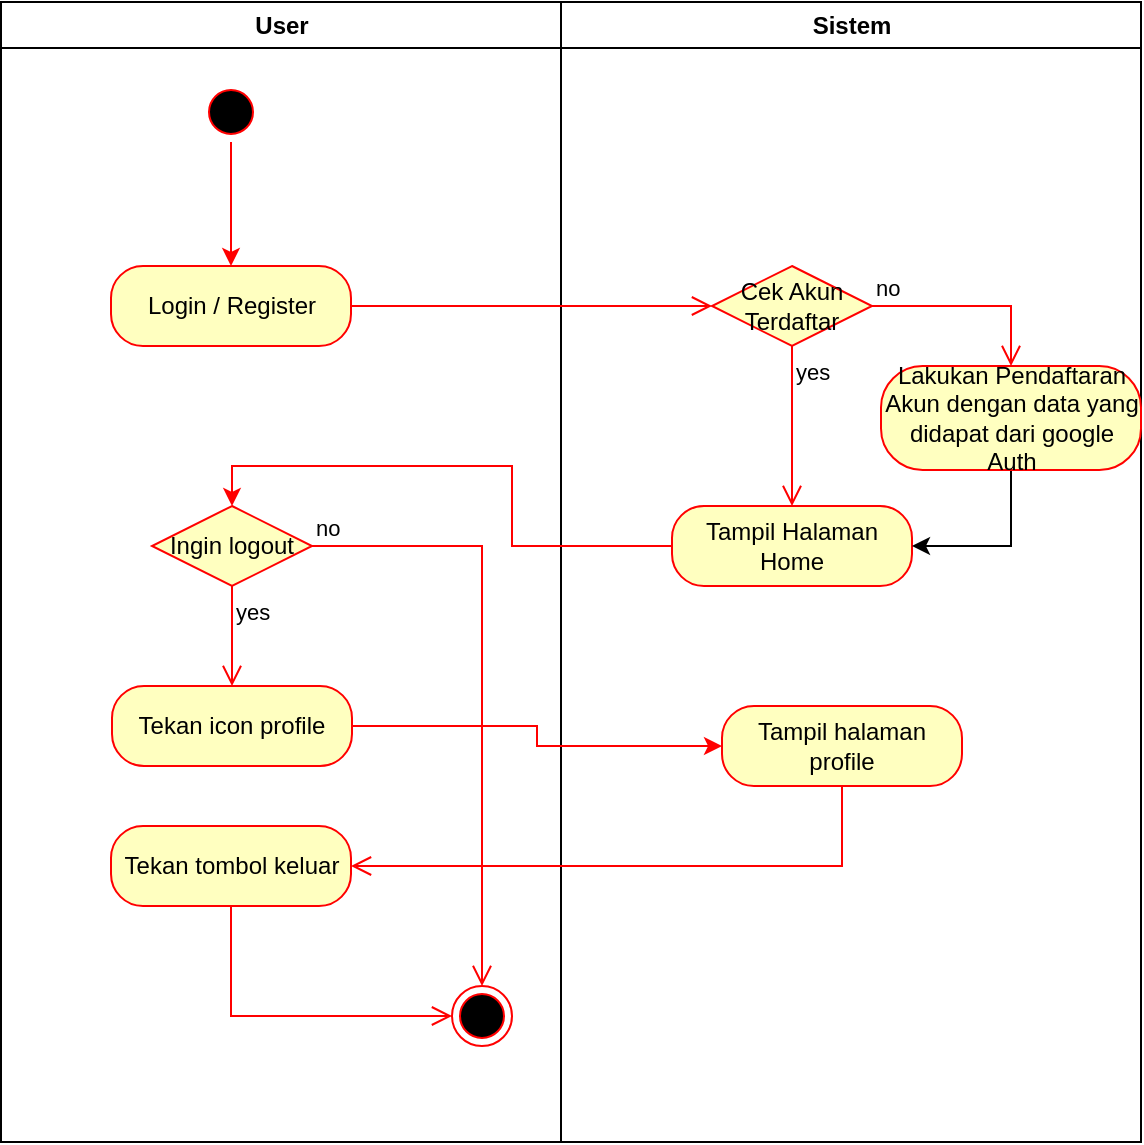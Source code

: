 <mxfile version="21.0.10" type="github"><diagram name="Page-1" id="e7e014a7-5840-1c2e-5031-d8a46d1fe8dd"><mxGraphModel dx="1194" dy="695" grid="1" gridSize="10" guides="1" tooltips="1" connect="1" arrows="1" fold="1" page="1" pageScale="1" pageWidth="1169" pageHeight="826" background="none" math="0" shadow="0"><root><mxCell id="0"/><mxCell id="1" parent="0"/><mxCell id="2" value="User" style="swimlane;whiteSpace=wrap" parent="1" vertex="1"><mxGeometry x="164.5" y="128" width="280" height="570" as="geometry"/></mxCell><mxCell id="MbIi2jLNJX29HKI8zpPr-47" style="edgeStyle=orthogonalEdgeStyle;rounded=0;orthogonalLoop=1;jettySize=auto;html=1;fillColor=#e51400;strokeColor=#FF0000;" parent="2" source="5" target="MbIi2jLNJX29HKI8zpPr-45" edge="1"><mxGeometry relative="1" as="geometry"/></mxCell><mxCell id="5" value="" style="ellipse;shape=startState;fillColor=#000000;strokeColor=#ff0000;" parent="2" vertex="1"><mxGeometry x="100" y="40" width="30" height="30" as="geometry"/></mxCell><mxCell id="MbIi2jLNJX29HKI8zpPr-45" value="Login / Register" style="rounded=1;whiteSpace=wrap;html=1;arcSize=40;fontColor=#000000;fillColor=#ffffc0;strokeColor=#ff0000;" parent="2" vertex="1"><mxGeometry x="55" y="132" width="120" height="40" as="geometry"/></mxCell><mxCell id="GCuOK0tmfqvENnJVy2Cx-5" value="Ingin logout" style="rhombus;whiteSpace=wrap;html=1;fontColor=#000000;fillColor=#ffffc0;strokeColor=#ff0000;" parent="2" vertex="1"><mxGeometry x="75.5" y="252" width="80" height="40" as="geometry"/></mxCell><mxCell id="GCuOK0tmfqvENnJVy2Cx-6" value="no" style="edgeStyle=orthogonalEdgeStyle;html=1;align=left;verticalAlign=bottom;endArrow=open;endSize=8;strokeColor=#ff0000;rounded=0;entryX=0.5;entryY=0;entryDx=0;entryDy=0;" parent="2" source="GCuOK0tmfqvENnJVy2Cx-5" target="MbIi2jLNJX29HKI8zpPr-55" edge="1"><mxGeometry x="-1" relative="1" as="geometry"><mxPoint x="255.5" y="272" as="targetPoint"/></mxGeometry></mxCell><mxCell id="GCuOK0tmfqvENnJVy2Cx-7" value="yes" style="edgeStyle=orthogonalEdgeStyle;html=1;align=left;verticalAlign=top;endArrow=open;endSize=8;strokeColor=#ff0000;rounded=0;entryX=0.5;entryY=0;entryDx=0;entryDy=0;" parent="2" source="GCuOK0tmfqvENnJVy2Cx-5" target="GCuOK0tmfqvENnJVy2Cx-9" edge="1"><mxGeometry x="-1" relative="1" as="geometry"><mxPoint x="115.5" y="352" as="targetPoint"/></mxGeometry></mxCell><mxCell id="MbIi2jLNJX29HKI8zpPr-55" value="" style="ellipse;html=1;shape=endState;fillColor=#000000;strokeColor=#ff0000;" parent="2" vertex="1"><mxGeometry x="225.5" y="492" width="30" height="30" as="geometry"/></mxCell><mxCell id="GCuOK0tmfqvENnJVy2Cx-9" value="Tekan icon profile" style="rounded=1;whiteSpace=wrap;html=1;arcSize=40;fontColor=#000000;fillColor=#ffffc0;strokeColor=#ff0000;" parent="2" vertex="1"><mxGeometry x="55.5" y="342" width="120" height="40" as="geometry"/></mxCell><mxCell id="GCuOK0tmfqvENnJVy2Cx-17" value="Tekan tombol keluar" style="rounded=1;whiteSpace=wrap;html=1;arcSize=40;fontColor=#000000;fillColor=#ffffc0;strokeColor=#ff0000;" parent="2" vertex="1"><mxGeometry x="55" y="412" width="120" height="40" as="geometry"/></mxCell><mxCell id="GCuOK0tmfqvENnJVy2Cx-18" value="" style="edgeStyle=orthogonalEdgeStyle;html=1;verticalAlign=bottom;endArrow=open;endSize=8;strokeColor=#ff0000;rounded=0;entryX=0;entryY=0.5;entryDx=0;entryDy=0;exitX=0.5;exitY=1;exitDx=0;exitDy=0;" parent="2" source="GCuOK0tmfqvENnJVy2Cx-17" target="MbIi2jLNJX29HKI8zpPr-55" edge="1"><mxGeometry relative="1" as="geometry"><mxPoint x="115" y="512" as="targetPoint"/></mxGeometry></mxCell><mxCell id="3" value="Sistem" style="swimlane;whiteSpace=wrap" parent="1" vertex="1"><mxGeometry x="444.5" y="128" width="290" height="570" as="geometry"/></mxCell><mxCell id="MbIi2jLNJX29HKI8zpPr-51" value="Cek Akun Terdaftar" style="rhombus;whiteSpace=wrap;html=1;fontColor=#000000;fillColor=#ffffc0;strokeColor=#ff0000;" parent="3" vertex="1"><mxGeometry x="75.5" y="132" width="80" height="40" as="geometry"/></mxCell><mxCell id="MbIi2jLNJX29HKI8zpPr-54" value="Tampil Halaman Home" style="rounded=1;whiteSpace=wrap;html=1;arcSize=40;fontColor=#000000;fillColor=#ffffc0;strokeColor=#ff0000;" parent="3" vertex="1"><mxGeometry x="55.5" y="252" width="120" height="40" as="geometry"/></mxCell><mxCell id="MbIi2jLNJX29HKI8zpPr-53" value="yes" style="edgeStyle=orthogonalEdgeStyle;html=1;align=left;verticalAlign=top;endArrow=open;endSize=8;strokeColor=#ff0000;rounded=0;" parent="3" source="MbIi2jLNJX29HKI8zpPr-51" target="MbIi2jLNJX29HKI8zpPr-54" edge="1"><mxGeometry x="-1" relative="1" as="geometry"><mxPoint x="115.5" y="232" as="targetPoint"/></mxGeometry></mxCell><mxCell id="MbIi2jLNJX29HKI8zpPr-58" style="edgeStyle=orthogonalEdgeStyle;rounded=0;orthogonalLoop=1;jettySize=auto;html=1;entryX=1;entryY=0.5;entryDx=0;entryDy=0;" parent="3" source="MbIi2jLNJX29HKI8zpPr-57" target="MbIi2jLNJX29HKI8zpPr-54" edge="1"><mxGeometry relative="1" as="geometry"/></mxCell><mxCell id="MbIi2jLNJX29HKI8zpPr-57" value="Lakukan Pendaftaran Akun dengan data yang didapat dari google Auth" style="rounded=1;whiteSpace=wrap;html=1;arcSize=40;fontColor=#000000;fillColor=#ffffc0;strokeColor=#ff0000;" parent="3" vertex="1"><mxGeometry x="160" y="182" width="130" height="52" as="geometry"/></mxCell><mxCell id="MbIi2jLNJX29HKI8zpPr-52" value="no" style="edgeStyle=orthogonalEdgeStyle;html=1;align=left;verticalAlign=bottom;endArrow=open;endSize=8;strokeColor=#ff0000;rounded=0;" parent="3" source="MbIi2jLNJX29HKI8zpPr-51" target="MbIi2jLNJX29HKI8zpPr-57" edge="1"><mxGeometry x="-1" relative="1" as="geometry"><mxPoint x="275.5" y="152" as="targetPoint"/></mxGeometry></mxCell><mxCell id="GCuOK0tmfqvENnJVy2Cx-14" value="Tampil halaman profile" style="rounded=1;whiteSpace=wrap;html=1;arcSize=40;fontColor=#000000;fillColor=#ffffc0;strokeColor=#ff0000;" parent="3" vertex="1"><mxGeometry x="80.5" y="352" width="120" height="40" as="geometry"/></mxCell><mxCell id="MbIi2jLNJX29HKI8zpPr-46" value="" style="edgeStyle=orthogonalEdgeStyle;html=1;verticalAlign=bottom;endArrow=open;endSize=8;strokeColor=#ff0000;rounded=0;exitX=1;exitY=0.5;exitDx=0;exitDy=0;entryX=0;entryY=0.5;entryDx=0;entryDy=0;" parent="1" source="MbIi2jLNJX29HKI8zpPr-45" target="MbIi2jLNJX29HKI8zpPr-51" edge="1"><mxGeometry relative="1" as="geometry"><mxPoint x="279.5" y="360" as="targetPoint"/></mxGeometry></mxCell><mxCell id="GCuOK0tmfqvENnJVy2Cx-8" style="edgeStyle=orthogonalEdgeStyle;rounded=0;orthogonalLoop=1;jettySize=auto;html=1;entryX=0.5;entryY=0;entryDx=0;entryDy=0;strokeColor=#FF0000;" parent="1" source="MbIi2jLNJX29HKI8zpPr-54" target="GCuOK0tmfqvENnJVy2Cx-5" edge="1"><mxGeometry relative="1" as="geometry"><Array as="points"><mxPoint x="420" y="400"/><mxPoint x="420" y="360"/><mxPoint x="280" y="360"/></Array></mxGeometry></mxCell><mxCell id="GCuOK0tmfqvENnJVy2Cx-16" style="edgeStyle=orthogonalEdgeStyle;rounded=0;orthogonalLoop=1;jettySize=auto;html=1;entryX=0;entryY=0.5;entryDx=0;entryDy=0;strokeColor=#FF0000;" parent="1" source="GCuOK0tmfqvENnJVy2Cx-9" target="GCuOK0tmfqvENnJVy2Cx-14" edge="1"><mxGeometry relative="1" as="geometry"/></mxCell><mxCell id="GCuOK0tmfqvENnJVy2Cx-15" value="" style="edgeStyle=orthogonalEdgeStyle;html=1;verticalAlign=bottom;endArrow=open;endSize=8;strokeColor=#ff0000;rounded=0;entryX=1;entryY=0.5;entryDx=0;entryDy=0;exitX=0.5;exitY=1;exitDx=0;exitDy=0;" parent="1" source="GCuOK0tmfqvENnJVy2Cx-14" target="GCuOK0tmfqvENnJVy2Cx-17" edge="1"><mxGeometry relative="1" as="geometry"><mxPoint x="585" y="580" as="targetPoint"/></mxGeometry></mxCell></root></mxGraphModel></diagram></mxfile>